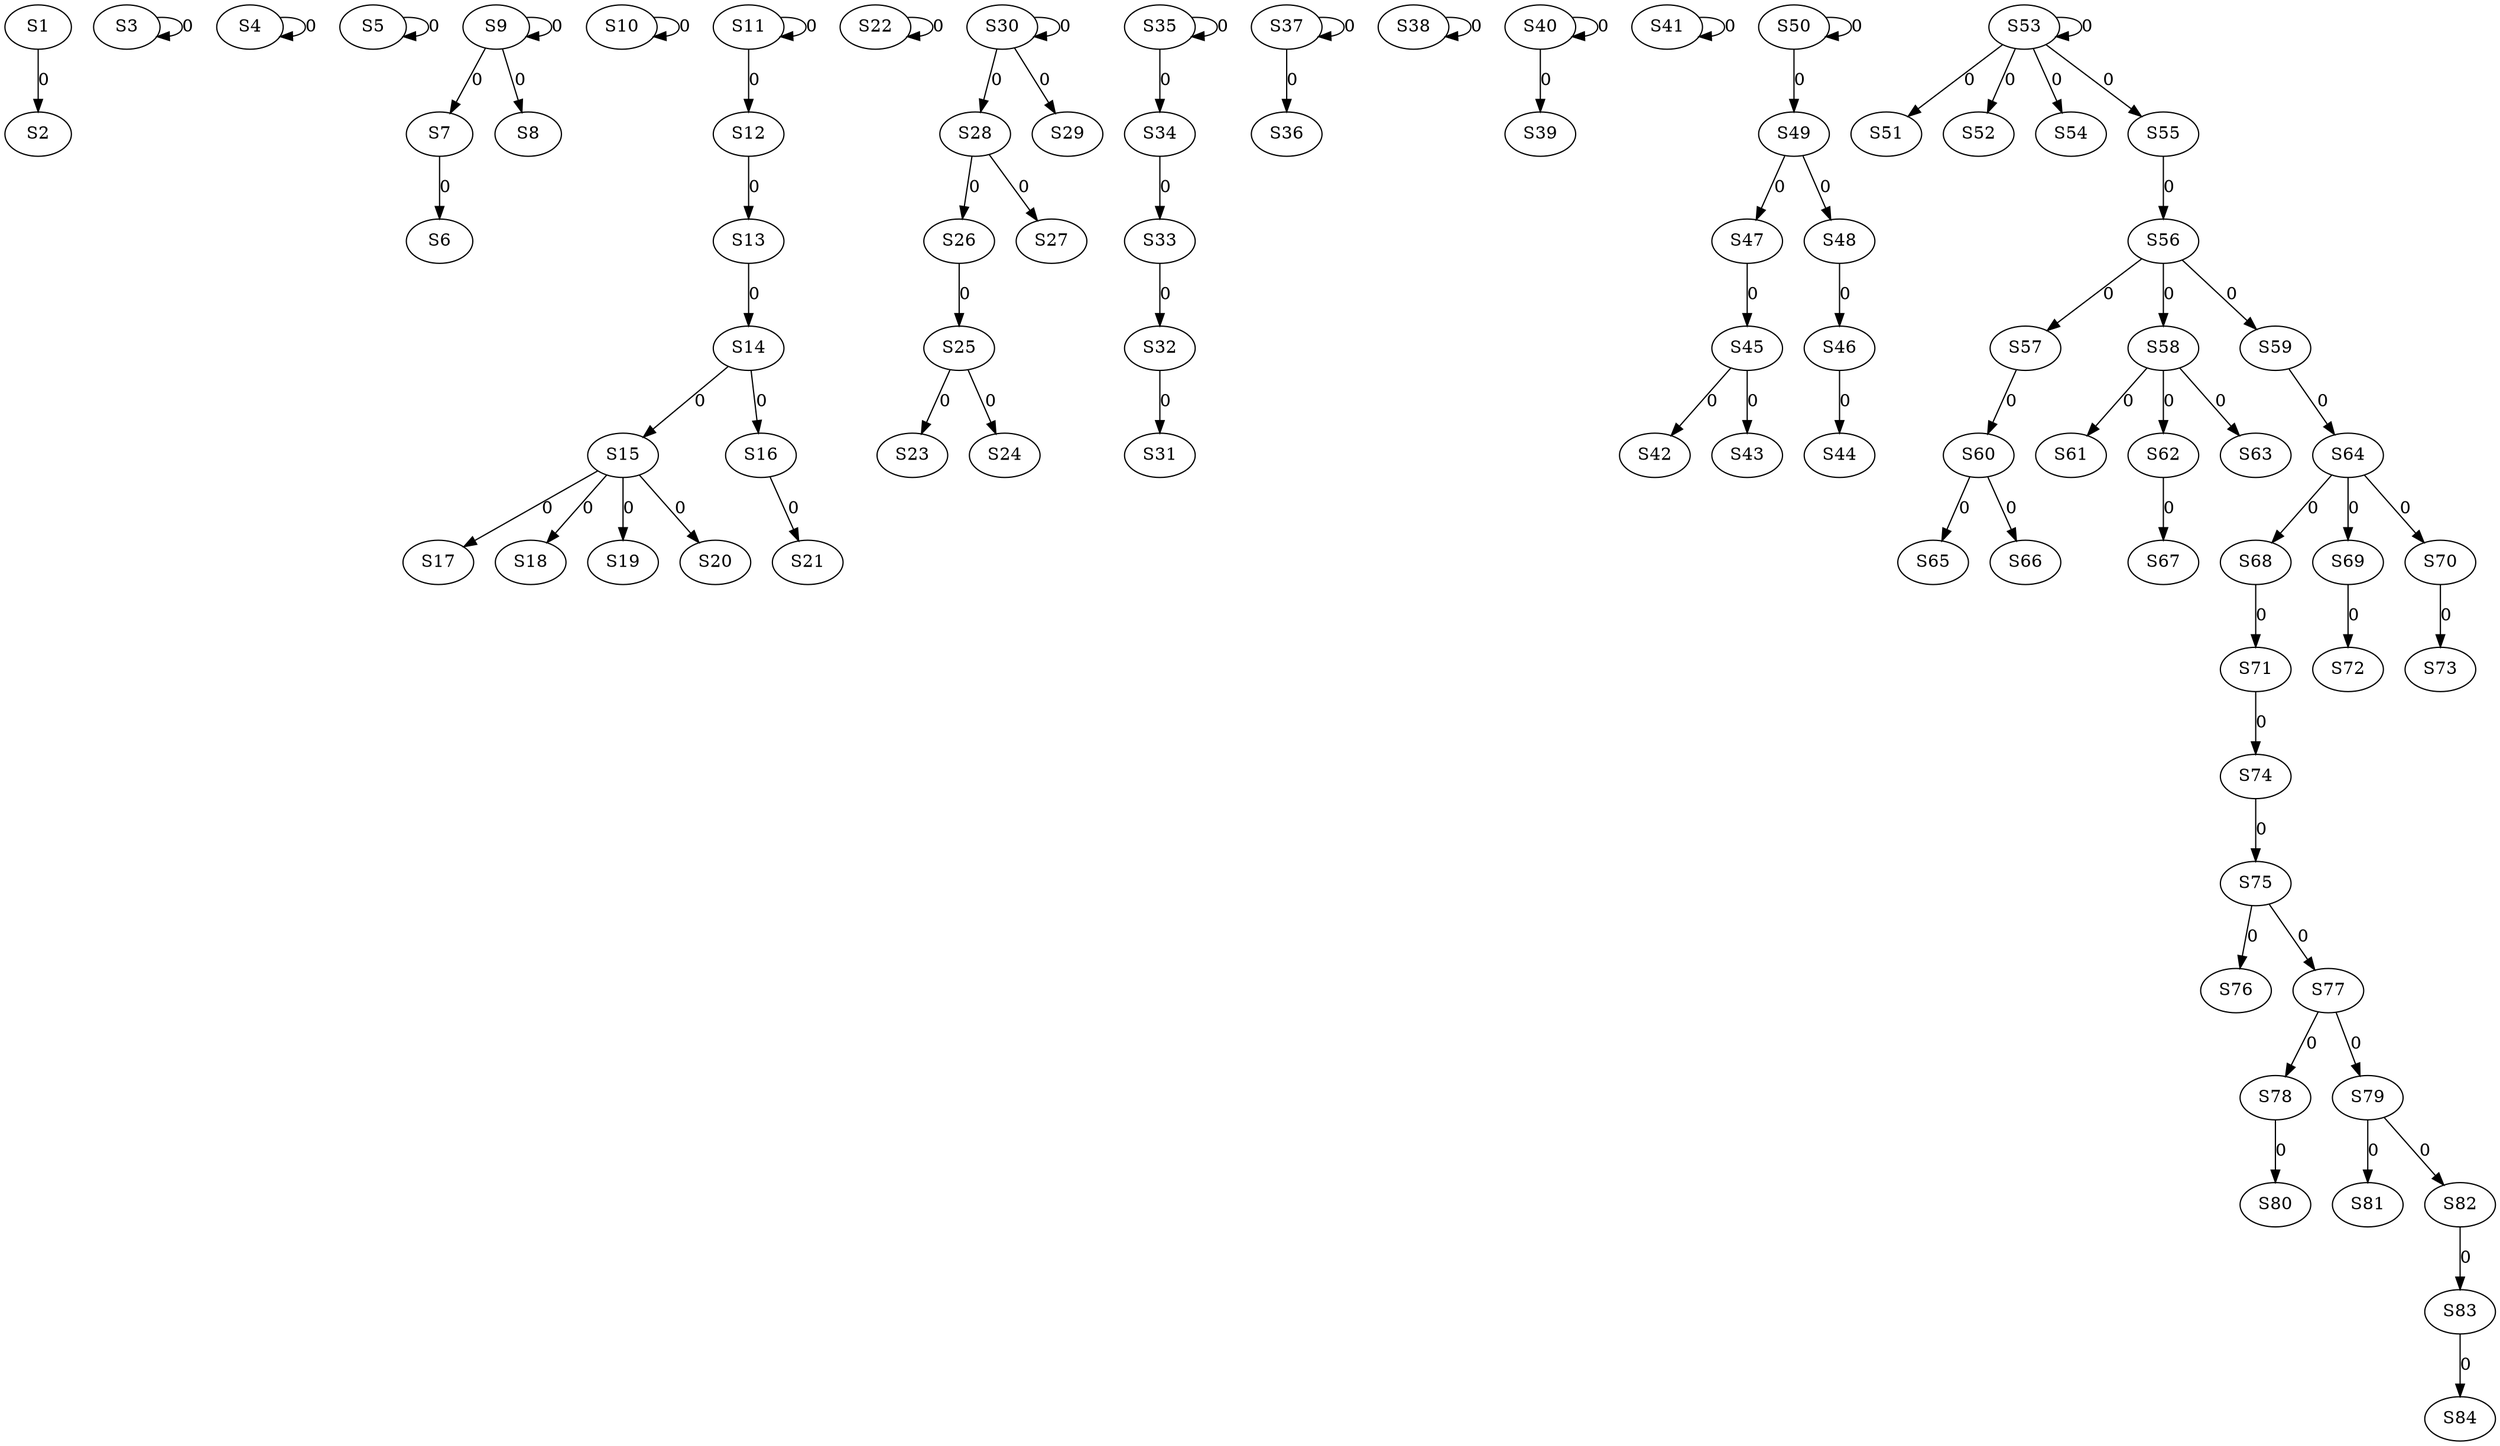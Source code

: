 strict digraph {
	S1 -> S2 [ label = 0 ];
	S3 -> S3 [ label = 0 ];
	S4 -> S4 [ label = 0 ];
	S5 -> S5 [ label = 0 ];
	S7 -> S6 [ label = 0 ];
	S9 -> S7 [ label = 0 ];
	S9 -> S8 [ label = 0 ];
	S9 -> S9 [ label = 0 ];
	S10 -> S10 [ label = 0 ];
	S11 -> S11 [ label = 0 ];
	S11 -> S12 [ label = 0 ];
	S12 -> S13 [ label = 0 ];
	S13 -> S14 [ label = 0 ];
	S14 -> S15 [ label = 0 ];
	S14 -> S16 [ label = 0 ];
	S15 -> S17 [ label = 0 ];
	S15 -> S18 [ label = 0 ];
	S15 -> S19 [ label = 0 ];
	S15 -> S20 [ label = 0 ];
	S16 -> S21 [ label = 0 ];
	S22 -> S22 [ label = 0 ];
	S25 -> S23 [ label = 0 ];
	S25 -> S24 [ label = 0 ];
	S26 -> S25 [ label = 0 ];
	S28 -> S26 [ label = 0 ];
	S28 -> S27 [ label = 0 ];
	S30 -> S28 [ label = 0 ];
	S30 -> S29 [ label = 0 ];
	S30 -> S30 [ label = 0 ];
	S32 -> S31 [ label = 0 ];
	S33 -> S32 [ label = 0 ];
	S34 -> S33 [ label = 0 ];
	S35 -> S34 [ label = 0 ];
	S35 -> S35 [ label = 0 ];
	S37 -> S36 [ label = 0 ];
	S37 -> S37 [ label = 0 ];
	S38 -> S38 [ label = 0 ];
	S40 -> S39 [ label = 0 ];
	S40 -> S40 [ label = 0 ];
	S41 -> S41 [ label = 0 ];
	S45 -> S42 [ label = 0 ];
	S45 -> S43 [ label = 0 ];
	S46 -> S44 [ label = 0 ];
	S47 -> S45 [ label = 0 ];
	S48 -> S46 [ label = 0 ];
	S49 -> S47 [ label = 0 ];
	S49 -> S48 [ label = 0 ];
	S50 -> S49 [ label = 0 ];
	S50 -> S50 [ label = 0 ];
	S53 -> S51 [ label = 0 ];
	S53 -> S52 [ label = 0 ];
	S53 -> S53 [ label = 0 ];
	S53 -> S54 [ label = 0 ];
	S53 -> S55 [ label = 0 ];
	S55 -> S56 [ label = 0 ];
	S56 -> S57 [ label = 0 ];
	S56 -> S58 [ label = 0 ];
	S56 -> S59 [ label = 0 ];
	S57 -> S60 [ label = 0 ];
	S58 -> S61 [ label = 0 ];
	S58 -> S62 [ label = 0 ];
	S58 -> S63 [ label = 0 ];
	S59 -> S64 [ label = 0 ];
	S60 -> S65 [ label = 0 ];
	S60 -> S66 [ label = 0 ];
	S62 -> S67 [ label = 0 ];
	S64 -> S68 [ label = 0 ];
	S64 -> S69 [ label = 0 ];
	S64 -> S70 [ label = 0 ];
	S68 -> S71 [ label = 0 ];
	S69 -> S72 [ label = 0 ];
	S70 -> S73 [ label = 0 ];
	S71 -> S74 [ label = 0 ];
	S74 -> S75 [ label = 0 ];
	S75 -> S76 [ label = 0 ];
	S75 -> S77 [ label = 0 ];
	S77 -> S78 [ label = 0 ];
	S77 -> S79 [ label = 0 ];
	S78 -> S80 [ label = 0 ];
	S79 -> S81 [ label = 0 ];
	S79 -> S82 [ label = 0 ];
	S82 -> S83 [ label = 0 ];
	S83 -> S84 [ label = 0 ];
}